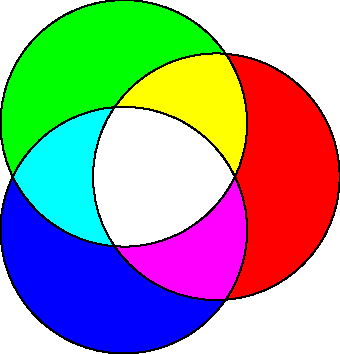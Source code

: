 size(6cm,0);

path a,b,c;
a = shift(1,0)*scale(2)*unitcircle;
b = rotate(120)*a;
c = rotate(120)*b;

fill(a, red);
fill(b, green);
fill(c, blue);
fill(buildcycle(a,b), red + green);
fill(buildcycle(b,c), green + blue);
fill(buildcycle(c,a), blue + red);
fill(buildcycle(a,b,c), white);

draw(a^^b^^c);
